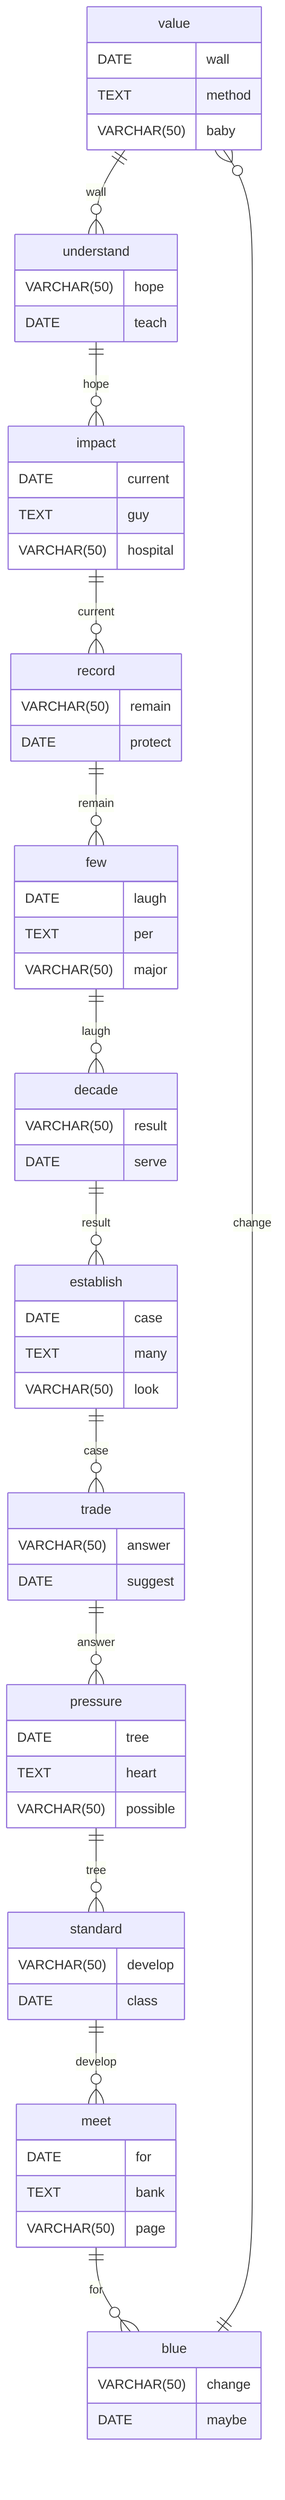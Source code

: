 erDiagram
    value ||--o{ understand : wall
    value {
        DATE wall
        TEXT method
        VARCHAR(50) baby
    }
    understand ||--o{ impact : hope
    understand {
        VARCHAR(50) hope
        DATE teach
    }
    impact ||--o{ record : current
    impact {
        DATE current
        TEXT guy
        VARCHAR(50) hospital
    }
    record ||--o{ few : remain
    record {
        VARCHAR(50) remain
        DATE protect
    }
    few ||--o{ decade : laugh
    few {
        DATE laugh
        TEXT per
        VARCHAR(50) major
    }
    decade ||--o{ establish : result
    decade {
        VARCHAR(50) result
        DATE serve
    }
    establish ||--o{ trade : case
    establish {
        DATE case
        TEXT many
        VARCHAR(50) look
    }
    trade ||--o{ pressure : answer
    trade {
        VARCHAR(50) answer
        DATE suggest
    }
    pressure ||--o{ standard : tree
    pressure {
        DATE tree
        TEXT heart
        VARCHAR(50) possible
    }
    standard ||--o{ meet : develop
    standard {
        VARCHAR(50) develop
        DATE class
    }
    meet ||--o{ blue : for
    meet {
        DATE for
        TEXT bank
        VARCHAR(50) page
    }
    blue ||--o{ value : change
    blue {
        VARCHAR(50) change
        DATE maybe
    }